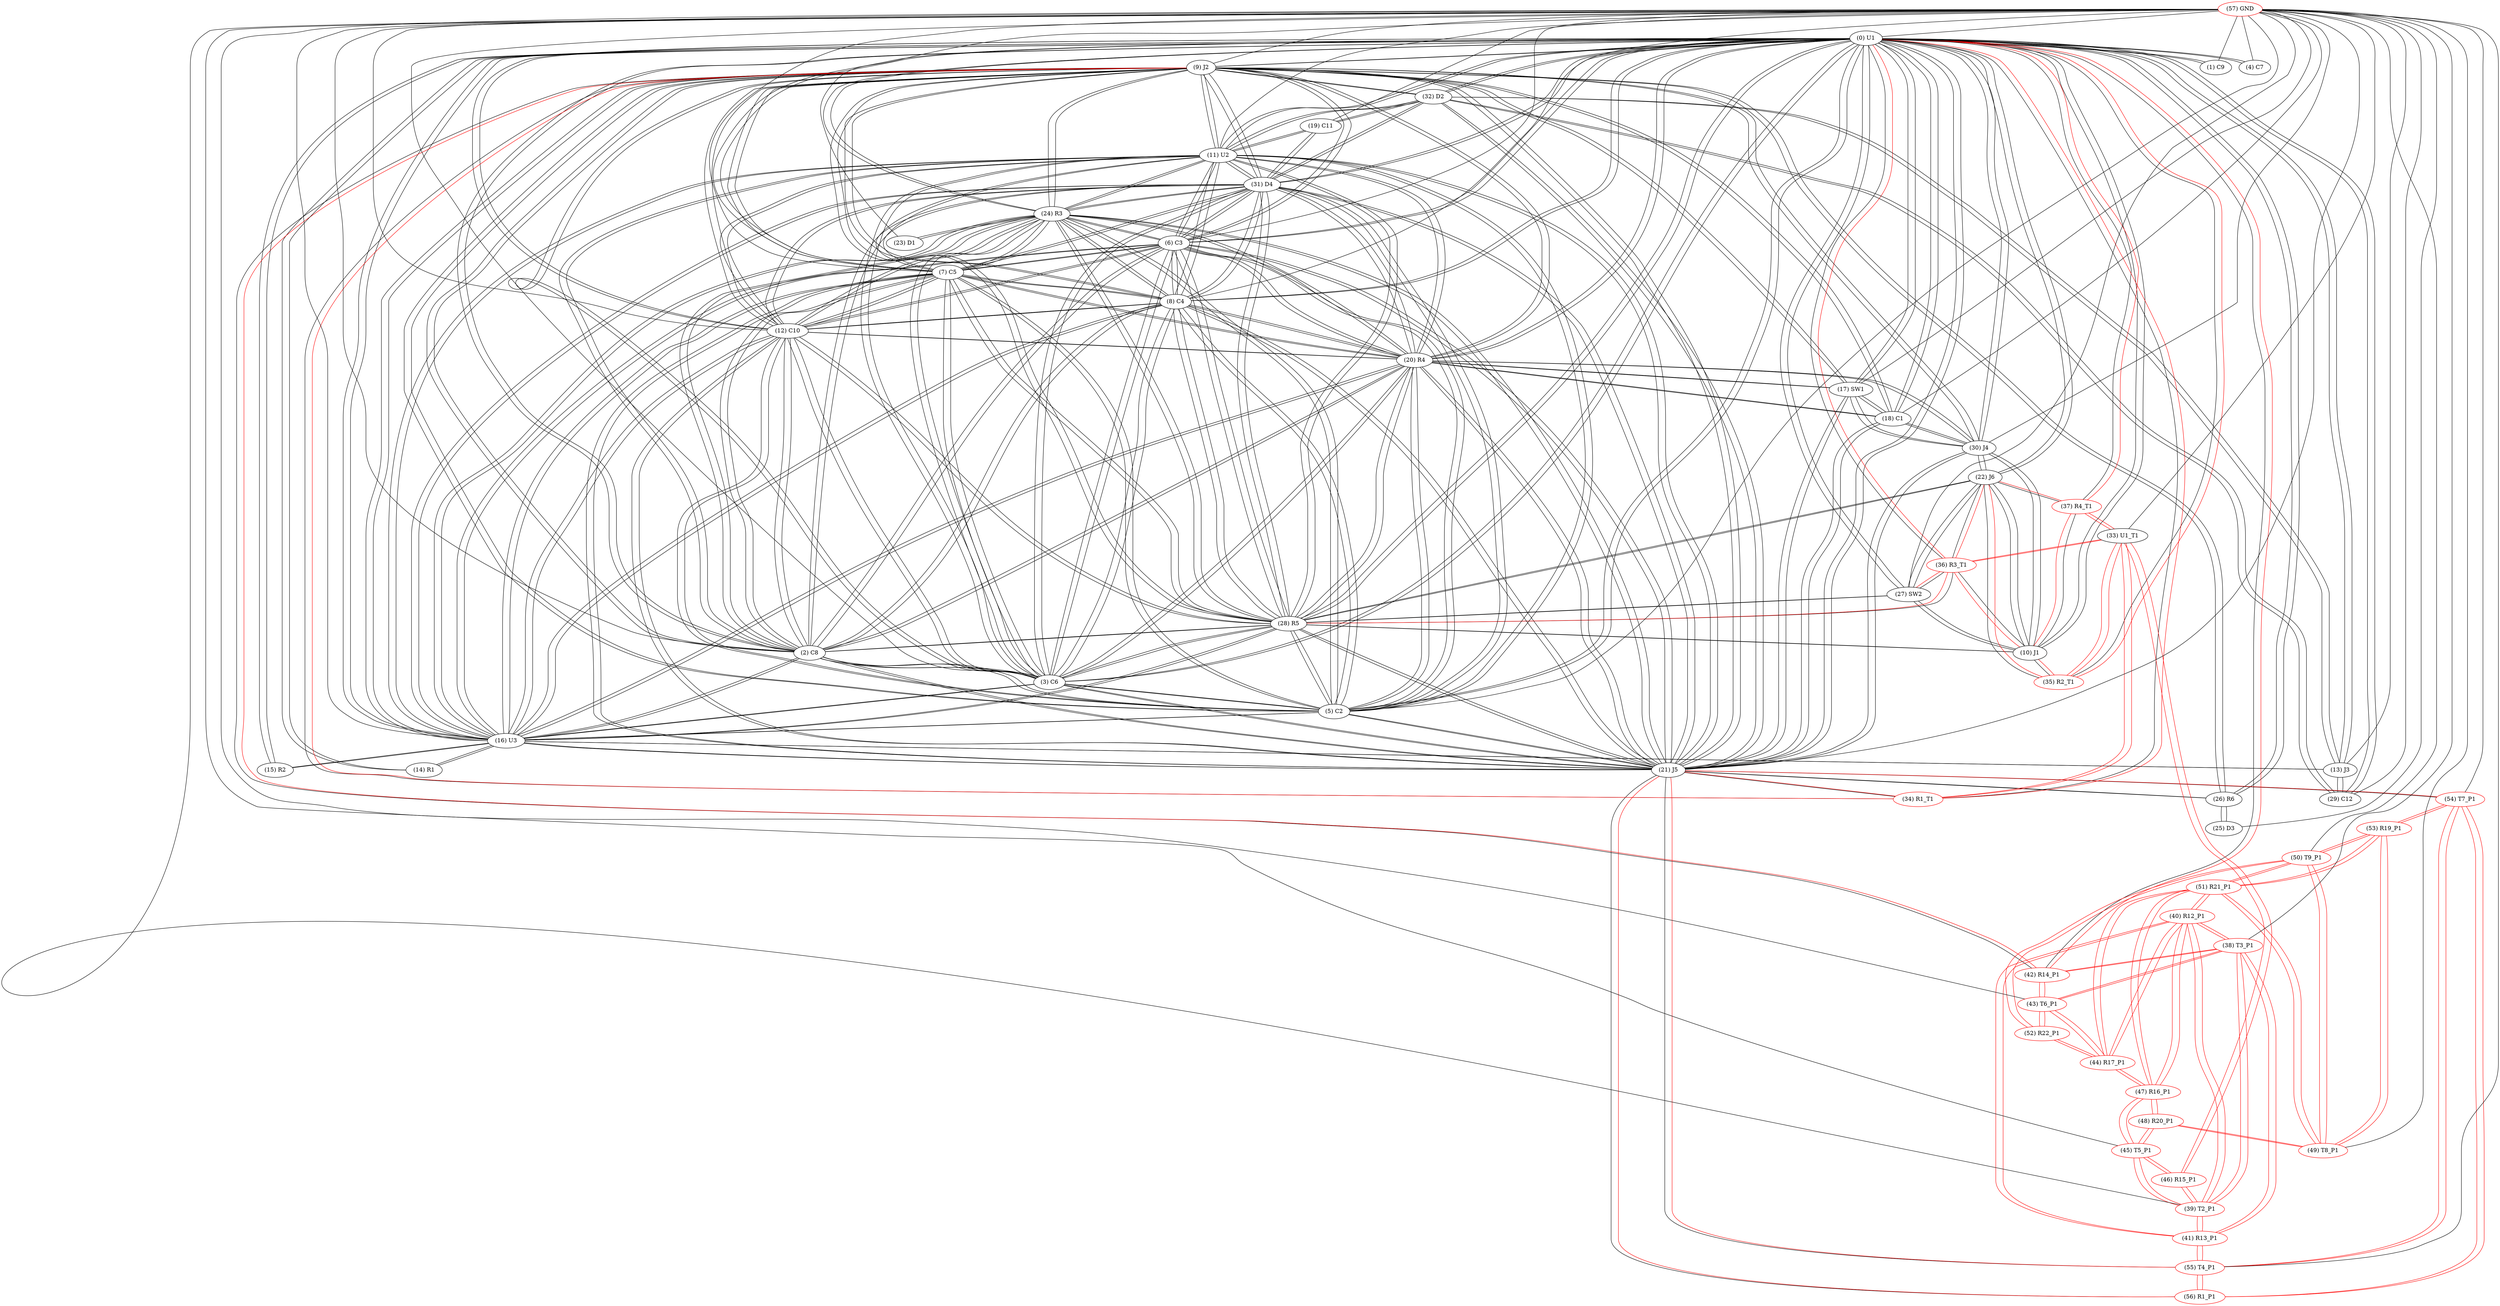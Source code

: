 graph {
	0 [label="(0) U1"]
	9 [label="(9) J2"]
	21 [label="(21) J5"]
	26 [label="(26) R6"]
	10 [label="(10) J1"]
	28 [label="(28) R5"]
	22 [label="(22) J6"]
	27 [label="(27) SW2"]
	36 [label="(36) R3_T1"]
	16 [label="(16) U3"]
	5 [label="(5) C2"]
	3 [label="(3) C6"]
	2 [label="(2) C8"]
	20 [label="(20) R4"]
	12 [label="(12) C10"]
	8 [label="(8) C4"]
	11 [label="(11) U2"]
	7 [label="(7) C5"]
	6 [label="(6) C3"]
	24 [label="(24) R3"]
	31 [label="(31) D4"]
	1 [label="(1) C9"]
	34 [label="(34) R1_T1"]
	42 [label="(42) R14_P1"]
	35 [label="(35) R2_T1"]
	30 [label="(30) J4"]
	37 [label="(37) R4_T1"]
	4 [label="(4) C7"]
	18 [label="(18) C1"]
	17 [label="(17) SW1"]
	13 [label="(13) J3"]
	32 [label="(32) D2"]
	29 [label="(29) C12"]
	15 [label="(15) R2"]
	14 [label="(14) R1"]
	1 [label="(1) C9"]
	0 [label="(0) U1"]
	2 [label="(2) C8"]
	9 [label="(9) J2"]
	0 [label="(0) U1"]
	16 [label="(16) U3"]
	5 [label="(5) C2"]
	3 [label="(3) C6"]
	20 [label="(20) R4"]
	12 [label="(12) C10"]
	8 [label="(8) C4"]
	11 [label="(11) U2"]
	7 [label="(7) C5"]
	6 [label="(6) C3"]
	24 [label="(24) R3"]
	31 [label="(31) D4"]
	21 [label="(21) J5"]
	28 [label="(28) R5"]
	3 [label="(3) C6"]
	9 [label="(9) J2"]
	0 [label="(0) U1"]
	16 [label="(16) U3"]
	5 [label="(5) C2"]
	2 [label="(2) C8"]
	20 [label="(20) R4"]
	12 [label="(12) C10"]
	8 [label="(8) C4"]
	11 [label="(11) U2"]
	7 [label="(7) C5"]
	6 [label="(6) C3"]
	24 [label="(24) R3"]
	31 [label="(31) D4"]
	21 [label="(21) J5"]
	28 [label="(28) R5"]
	4 [label="(4) C7"]
	0 [label="(0) U1"]
	5 [label="(5) C2"]
	9 [label="(9) J2"]
	0 [label="(0) U1"]
	16 [label="(16) U3"]
	3 [label="(3) C6"]
	2 [label="(2) C8"]
	20 [label="(20) R4"]
	12 [label="(12) C10"]
	8 [label="(8) C4"]
	11 [label="(11) U2"]
	7 [label="(7) C5"]
	6 [label="(6) C3"]
	24 [label="(24) R3"]
	31 [label="(31) D4"]
	21 [label="(21) J5"]
	28 [label="(28) R5"]
	6 [label="(6) C3"]
	9 [label="(9) J2"]
	0 [label="(0) U1"]
	16 [label="(16) U3"]
	5 [label="(5) C2"]
	3 [label="(3) C6"]
	2 [label="(2) C8"]
	20 [label="(20) R4"]
	12 [label="(12) C10"]
	8 [label="(8) C4"]
	11 [label="(11) U2"]
	7 [label="(7) C5"]
	24 [label="(24) R3"]
	31 [label="(31) D4"]
	21 [label="(21) J5"]
	28 [label="(28) R5"]
	7 [label="(7) C5"]
	9 [label="(9) J2"]
	0 [label="(0) U1"]
	16 [label="(16) U3"]
	5 [label="(5) C2"]
	3 [label="(3) C6"]
	2 [label="(2) C8"]
	20 [label="(20) R4"]
	12 [label="(12) C10"]
	8 [label="(8) C4"]
	11 [label="(11) U2"]
	6 [label="(6) C3"]
	24 [label="(24) R3"]
	31 [label="(31) D4"]
	21 [label="(21) J5"]
	28 [label="(28) R5"]
	8 [label="(8) C4"]
	9 [label="(9) J2"]
	0 [label="(0) U1"]
	16 [label="(16) U3"]
	5 [label="(5) C2"]
	3 [label="(3) C6"]
	2 [label="(2) C8"]
	20 [label="(20) R4"]
	12 [label="(12) C10"]
	11 [label="(11) U2"]
	7 [label="(7) C5"]
	6 [label="(6) C3"]
	24 [label="(24) R3"]
	31 [label="(31) D4"]
	21 [label="(21) J5"]
	28 [label="(28) R5"]
	9 [label="(9) J2"]
	0 [label="(0) U1"]
	21 [label="(21) J5"]
	26 [label="(26) R6"]
	16 [label="(16) U3"]
	5 [label="(5) C2"]
	3 [label="(3) C6"]
	2 [label="(2) C8"]
	20 [label="(20) R4"]
	12 [label="(12) C10"]
	8 [label="(8) C4"]
	11 [label="(11) U2"]
	7 [label="(7) C5"]
	6 [label="(6) C3"]
	24 [label="(24) R3"]
	31 [label="(31) D4"]
	28 [label="(28) R5"]
	32 [label="(32) D2"]
	34 [label="(34) R1_T1"]
	42 [label="(42) R14_P1"]
	18 [label="(18) C1"]
	30 [label="(30) J4"]
	17 [label="(17) SW1"]
	10 [label="(10) J1"]
	28 [label="(28) R5"]
	0 [label="(0) U1"]
	22 [label="(22) J6"]
	27 [label="(27) SW2"]
	36 [label="(36) R3_T1"]
	35 [label="(35) R2_T1"]
	30 [label="(30) J4"]
	37 [label="(37) R4_T1"]
	11 [label="(11) U2"]
	9 [label="(9) J2"]
	0 [label="(0) U1"]
	16 [label="(16) U3"]
	5 [label="(5) C2"]
	3 [label="(3) C6"]
	2 [label="(2) C8"]
	20 [label="(20) R4"]
	12 [label="(12) C10"]
	8 [label="(8) C4"]
	7 [label="(7) C5"]
	6 [label="(6) C3"]
	24 [label="(24) R3"]
	31 [label="(31) D4"]
	21 [label="(21) J5"]
	28 [label="(28) R5"]
	19 [label="(19) C11"]
	32 [label="(32) D2"]
	12 [label="(12) C10"]
	9 [label="(9) J2"]
	0 [label="(0) U1"]
	16 [label="(16) U3"]
	5 [label="(5) C2"]
	3 [label="(3) C6"]
	2 [label="(2) C8"]
	20 [label="(20) R4"]
	8 [label="(8) C4"]
	11 [label="(11) U2"]
	7 [label="(7) C5"]
	6 [label="(6) C3"]
	24 [label="(24) R3"]
	31 [label="(31) D4"]
	21 [label="(21) J5"]
	28 [label="(28) R5"]
	13 [label="(13) J3"]
	0 [label="(0) U1"]
	32 [label="(32) D2"]
	29 [label="(29) C12"]
	16 [label="(16) U3"]
	14 [label="(14) R1"]
	16 [label="(16) U3"]
	0 [label="(0) U1"]
	15 [label="(15) R2"]
	16 [label="(16) U3"]
	0 [label="(0) U1"]
	16 [label="(16) U3"]
	9 [label="(9) J2"]
	0 [label="(0) U1"]
	5 [label="(5) C2"]
	3 [label="(3) C6"]
	2 [label="(2) C8"]
	20 [label="(20) R4"]
	12 [label="(12) C10"]
	8 [label="(8) C4"]
	11 [label="(11) U2"]
	7 [label="(7) C5"]
	6 [label="(6) C3"]
	24 [label="(24) R3"]
	31 [label="(31) D4"]
	21 [label="(21) J5"]
	28 [label="(28) R5"]
	14 [label="(14) R1"]
	15 [label="(15) R2"]
	13 [label="(13) J3"]
	17 [label="(17) SW1"]
	18 [label="(18) C1"]
	0 [label="(0) U1"]
	30 [label="(30) J4"]
	21 [label="(21) J5"]
	20 [label="(20) R4"]
	9 [label="(9) J2"]
	18 [label="(18) C1"]
	0 [label="(0) U1"]
	30 [label="(30) J4"]
	21 [label="(21) J5"]
	17 [label="(17) SW1"]
	20 [label="(20) R4"]
	9 [label="(9) J2"]
	19 [label="(19) C11"]
	32 [label="(32) D2"]
	31 [label="(31) D4"]
	11 [label="(11) U2"]
	20 [label="(20) R4"]
	9 [label="(9) J2"]
	0 [label="(0) U1"]
	16 [label="(16) U3"]
	5 [label="(5) C2"]
	3 [label="(3) C6"]
	2 [label="(2) C8"]
	12 [label="(12) C10"]
	8 [label="(8) C4"]
	11 [label="(11) U2"]
	7 [label="(7) C5"]
	6 [label="(6) C3"]
	24 [label="(24) R3"]
	31 [label="(31) D4"]
	21 [label="(21) J5"]
	28 [label="(28) R5"]
	18 [label="(18) C1"]
	30 [label="(30) J4"]
	17 [label="(17) SW1"]
	21 [label="(21) J5"]
	9 [label="(9) J2"]
	0 [label="(0) U1"]
	26 [label="(26) R6"]
	16 [label="(16) U3"]
	5 [label="(5) C2"]
	3 [label="(3) C6"]
	2 [label="(2) C8"]
	20 [label="(20) R4"]
	12 [label="(12) C10"]
	8 [label="(8) C4"]
	11 [label="(11) U2"]
	7 [label="(7) C5"]
	6 [label="(6) C3"]
	24 [label="(24) R3"]
	31 [label="(31) D4"]
	28 [label="(28) R5"]
	32 [label="(32) D2"]
	34 [label="(34) R1_T1"]
	18 [label="(18) C1"]
	30 [label="(30) J4"]
	17 [label="(17) SW1"]
	56 [label="(56) R1_P1"]
	55 [label="(55) T4_P1"]
	54 [label="(54) T7_P1"]
	22 [label="(22) J6"]
	10 [label="(10) J1"]
	28 [label="(28) R5"]
	0 [label="(0) U1"]
	27 [label="(27) SW2"]
	36 [label="(36) R3_T1"]
	35 [label="(35) R2_T1"]
	30 [label="(30) J4"]
	37 [label="(37) R4_T1"]
	23 [label="(23) D1"]
	24 [label="(24) R3"]
	24 [label="(24) R3"]
	9 [label="(9) J2"]
	0 [label="(0) U1"]
	16 [label="(16) U3"]
	5 [label="(5) C2"]
	3 [label="(3) C6"]
	2 [label="(2) C8"]
	20 [label="(20) R4"]
	12 [label="(12) C10"]
	8 [label="(8) C4"]
	11 [label="(11) U2"]
	7 [label="(7) C5"]
	6 [label="(6) C3"]
	31 [label="(31) D4"]
	21 [label="(21) J5"]
	28 [label="(28) R5"]
	23 [label="(23) D1"]
	25 [label="(25) D3"]
	26 [label="(26) R6"]
	26 [label="(26) R6"]
	25 [label="(25) D3"]
	9 [label="(9) J2"]
	0 [label="(0) U1"]
	21 [label="(21) J5"]
	27 [label="(27) SW2"]
	10 [label="(10) J1"]
	28 [label="(28) R5"]
	0 [label="(0) U1"]
	22 [label="(22) J6"]
	36 [label="(36) R3_T1"]
	28 [label="(28) R5"]
	10 [label="(10) J1"]
	0 [label="(0) U1"]
	22 [label="(22) J6"]
	27 [label="(27) SW2"]
	36 [label="(36) R3_T1"]
	9 [label="(9) J2"]
	16 [label="(16) U3"]
	5 [label="(5) C2"]
	3 [label="(3) C6"]
	2 [label="(2) C8"]
	20 [label="(20) R4"]
	12 [label="(12) C10"]
	8 [label="(8) C4"]
	11 [label="(11) U2"]
	7 [label="(7) C5"]
	6 [label="(6) C3"]
	24 [label="(24) R3"]
	31 [label="(31) D4"]
	21 [label="(21) J5"]
	29 [label="(29) C12"]
	0 [label="(0) U1"]
	13 [label="(13) J3"]
	32 [label="(32) D2"]
	30 [label="(30) J4"]
	22 [label="(22) J6"]
	10 [label="(10) J1"]
	0 [label="(0) U1"]
	18 [label="(18) C1"]
	21 [label="(21) J5"]
	17 [label="(17) SW1"]
	20 [label="(20) R4"]
	9 [label="(9) J2"]
	31 [label="(31) D4"]
	9 [label="(9) J2"]
	0 [label="(0) U1"]
	16 [label="(16) U3"]
	5 [label="(5) C2"]
	3 [label="(3) C6"]
	2 [label="(2) C8"]
	20 [label="(20) R4"]
	12 [label="(12) C10"]
	8 [label="(8) C4"]
	11 [label="(11) U2"]
	7 [label="(7) C5"]
	6 [label="(6) C3"]
	24 [label="(24) R3"]
	21 [label="(21) J5"]
	28 [label="(28) R5"]
	19 [label="(19) C11"]
	32 [label="(32) D2"]
	32 [label="(32) D2"]
	9 [label="(9) J2"]
	21 [label="(21) J5"]
	0 [label="(0) U1"]
	13 [label="(13) J3"]
	29 [label="(29) C12"]
	19 [label="(19) C11"]
	31 [label="(31) D4"]
	11 [label="(11) U2"]
	33 [label="(33) U1_T1"]
	34 [label="(34) R1_T1"]
	35 [label="(35) R2_T1"]
	36 [label="(36) R3_T1"]
	37 [label="(37) R4_T1"]
	46 [label="(46) R15_P1"]
	34 [label="(34) R1_T1" color=red]
	21 [label="(21) J5"]
	0 [label="(0) U1"]
	9 [label="(9) J2"]
	33 [label="(33) U1_T1"]
	35 [label="(35) R2_T1" color=red]
	0 [label="(0) U1"]
	22 [label="(22) J6"]
	10 [label="(10) J1"]
	33 [label="(33) U1_T1"]
	36 [label="(36) R3_T1" color=red]
	10 [label="(10) J1"]
	28 [label="(28) R5"]
	0 [label="(0) U1"]
	22 [label="(22) J6"]
	27 [label="(27) SW2"]
	33 [label="(33) U1_T1"]
	37 [label="(37) R4_T1" color=red]
	22 [label="(22) J6"]
	0 [label="(0) U1"]
	10 [label="(10) J1"]
	33 [label="(33) U1_T1"]
	38 [label="(38) T3_P1" color=red]
	42 [label="(42) R14_P1"]
	43 [label="(43) T6_P1"]
	41 [label="(41) R13_P1"]
	40 [label="(40) R12_P1"]
	39 [label="(39) T2_P1"]
	39 [label="(39) T2_P1" color=red]
	41 [label="(41) R13_P1"]
	38 [label="(38) T3_P1"]
	40 [label="(40) R12_P1"]
	45 [label="(45) T5_P1"]
	46 [label="(46) R15_P1"]
	40 [label="(40) R12_P1" color=red]
	51 [label="(51) R21_P1"]
	47 [label="(47) R16_P1"]
	44 [label="(44) R17_P1"]
	41 [label="(41) R13_P1"]
	38 [label="(38) T3_P1"]
	39 [label="(39) T2_P1"]
	41 [label="(41) R13_P1" color=red]
	55 [label="(55) T4_P1"]
	38 [label="(38) T3_P1"]
	40 [label="(40) R12_P1"]
	39 [label="(39) T2_P1"]
	42 [label="(42) R14_P1" color=red]
	0 [label="(0) U1"]
	9 [label="(9) J2"]
	38 [label="(38) T3_P1"]
	43 [label="(43) T6_P1"]
	43 [label="(43) T6_P1" color=red]
	42 [label="(42) R14_P1"]
	38 [label="(38) T3_P1"]
	52 [label="(52) R22_P1"]
	44 [label="(44) R17_P1"]
	44 [label="(44) R17_P1" color=red]
	51 [label="(51) R21_P1"]
	47 [label="(47) R16_P1"]
	40 [label="(40) R12_P1"]
	52 [label="(52) R22_P1"]
	43 [label="(43) T6_P1"]
	45 [label="(45) T5_P1" color=red]
	39 [label="(39) T2_P1"]
	46 [label="(46) R15_P1"]
	47 [label="(47) R16_P1"]
	48 [label="(48) R20_P1"]
	46 [label="(46) R15_P1" color=red]
	33 [label="(33) U1_T1"]
	39 [label="(39) T2_P1"]
	45 [label="(45) T5_P1"]
	47 [label="(47) R16_P1" color=red]
	51 [label="(51) R21_P1"]
	40 [label="(40) R12_P1"]
	44 [label="(44) R17_P1"]
	45 [label="(45) T5_P1"]
	48 [label="(48) R20_P1"]
	48 [label="(48) R20_P1" color=red]
	49 [label="(49) T8_P1"]
	47 [label="(47) R16_P1"]
	45 [label="(45) T5_P1"]
	49 [label="(49) T8_P1" color=red]
	50 [label="(50) T9_P1"]
	51 [label="(51) R21_P1"]
	53 [label="(53) R19_P1"]
	48 [label="(48) R20_P1"]
	50 [label="(50) T9_P1" color=red]
	52 [label="(52) R22_P1"]
	51 [label="(51) R21_P1"]
	49 [label="(49) T8_P1"]
	53 [label="(53) R19_P1"]
	51 [label="(51) R21_P1" color=red]
	47 [label="(47) R16_P1"]
	40 [label="(40) R12_P1"]
	44 [label="(44) R17_P1"]
	50 [label="(50) T9_P1"]
	49 [label="(49) T8_P1"]
	53 [label="(53) R19_P1"]
	52 [label="(52) R22_P1" color=red]
	50 [label="(50) T9_P1"]
	43 [label="(43) T6_P1"]
	44 [label="(44) R17_P1"]
	53 [label="(53) R19_P1" color=red]
	50 [label="(50) T9_P1"]
	51 [label="(51) R21_P1"]
	49 [label="(49) T8_P1"]
	54 [label="(54) T7_P1"]
	54 [label="(54) T7_P1" color=red]
	56 [label="(56) R1_P1"]
	55 [label="(55) T4_P1"]
	21 [label="(21) J5"]
	53 [label="(53) R19_P1"]
	55 [label="(55) T4_P1" color=red]
	41 [label="(41) R13_P1"]
	56 [label="(56) R1_P1"]
	54 [label="(54) T7_P1"]
	21 [label="(21) J5"]
	56 [label="(56) R1_P1" color=red]
	55 [label="(55) T4_P1"]
	54 [label="(54) T7_P1"]
	21 [label="(21) J5"]
	57 [label="(57) GND" color=red]
	3 [label="(3) C6"]
	2 [label="(2) C8"]
	1 [label="(1) C9"]
	21 [label="(21) J5"]
	7 [label="(7) C5"]
	0 [label="(0) U1"]
	4 [label="(4) C7"]
	5 [label="(5) C2"]
	6 [label="(6) C3"]
	8 [label="(8) C4"]
	25 [label="(25) D3"]
	29 [label="(29) C12"]
	30 [label="(30) J4"]
	17 [label="(17) SW1"]
	18 [label="(18) C1"]
	19 [label="(19) C11"]
	9 [label="(9) J2"]
	27 [label="(27) SW2"]
	23 [label="(23) D1"]
	13 [label="(13) J3"]
	11 [label="(11) U2"]
	16 [label="(16) U3"]
	12 [label="(12) C10"]
	33 [label="(33) U1_T1"]
	38 [label="(38) T3_P1"]
	55 [label="(55) T4_P1"]
	54 [label="(54) T7_P1"]
	45 [label="(45) T5_P1"]
	50 [label="(50) T9_P1"]
	49 [label="(49) T8_P1"]
	43 [label="(43) T6_P1"]
	39 [label="(39) T2_P1"]
	0 -- 9
	0 -- 21
	0 -- 26
	0 -- 10
	0 -- 28
	0 -- 22
	0 -- 27
	0 -- 36
	0 -- 16
	0 -- 5
	0 -- 3
	0 -- 2
	0 -- 20
	0 -- 12
	0 -- 8
	0 -- 11
	0 -- 7
	0 -- 6
	0 -- 24
	0 -- 31
	0 -- 1
	0 -- 34
	0 -- 42
	0 -- 35
	0 -- 30
	0 -- 37
	0 -- 4
	0 -- 18
	0 -- 17
	0 -- 13
	0 -- 32
	0 -- 29
	0 -- 15
	0 -- 14
	1 -- 0
	2 -- 9
	2 -- 0
	2 -- 16
	2 -- 5
	2 -- 3
	2 -- 20
	2 -- 12
	2 -- 8
	2 -- 11
	2 -- 7
	2 -- 6
	2 -- 24
	2 -- 31
	2 -- 21
	2 -- 28
	3 -- 9
	3 -- 0
	3 -- 16
	3 -- 5
	3 -- 2
	3 -- 20
	3 -- 12
	3 -- 8
	3 -- 11
	3 -- 7
	3 -- 6
	3 -- 24
	3 -- 31
	3 -- 21
	3 -- 28
	4 -- 0
	5 -- 9
	5 -- 0
	5 -- 16
	5 -- 3
	5 -- 2
	5 -- 20
	5 -- 12
	5 -- 8
	5 -- 11
	5 -- 7
	5 -- 6
	5 -- 24
	5 -- 31
	5 -- 21
	5 -- 28
	6 -- 9
	6 -- 0
	6 -- 16
	6 -- 5
	6 -- 3
	6 -- 2
	6 -- 20
	6 -- 12
	6 -- 8
	6 -- 11
	6 -- 7
	6 -- 24
	6 -- 31
	6 -- 21
	6 -- 28
	7 -- 9
	7 -- 0
	7 -- 16
	7 -- 5
	7 -- 3
	7 -- 2
	7 -- 20
	7 -- 12
	7 -- 8
	7 -- 11
	7 -- 6
	7 -- 24
	7 -- 31
	7 -- 21
	7 -- 28
	8 -- 9
	8 -- 0
	8 -- 16
	8 -- 5
	8 -- 3
	8 -- 2
	8 -- 20
	8 -- 12
	8 -- 11
	8 -- 7
	8 -- 6
	8 -- 24
	8 -- 31
	8 -- 21
	8 -- 28
	9 -- 0
	9 -- 21
	9 -- 26
	9 -- 16
	9 -- 5
	9 -- 3
	9 -- 2
	9 -- 20
	9 -- 12
	9 -- 8
	9 -- 11
	9 -- 7
	9 -- 6
	9 -- 24
	9 -- 31
	9 -- 28
	9 -- 32
	9 -- 34
	9 -- 42
	9 -- 18
	9 -- 30
	9 -- 17
	10 -- 28
	10 -- 0
	10 -- 22
	10 -- 27
	10 -- 36
	10 -- 35
	10 -- 30
	10 -- 37
	11 -- 9
	11 -- 0
	11 -- 16
	11 -- 5
	11 -- 3
	11 -- 2
	11 -- 20
	11 -- 12
	11 -- 8
	11 -- 7
	11 -- 6
	11 -- 24
	11 -- 31
	11 -- 21
	11 -- 28
	11 -- 19
	11 -- 32
	12 -- 9
	12 -- 0
	12 -- 16
	12 -- 5
	12 -- 3
	12 -- 2
	12 -- 20
	12 -- 8
	12 -- 11
	12 -- 7
	12 -- 6
	12 -- 24
	12 -- 31
	12 -- 21
	12 -- 28
	13 -- 0
	13 -- 32
	13 -- 29
	13 -- 16
	14 -- 16
	14 -- 0
	15 -- 16
	15 -- 0
	16 -- 9
	16 -- 0
	16 -- 5
	16 -- 3
	16 -- 2
	16 -- 20
	16 -- 12
	16 -- 8
	16 -- 11
	16 -- 7
	16 -- 6
	16 -- 24
	16 -- 31
	16 -- 21
	16 -- 28
	16 -- 14
	16 -- 15
	16 -- 13
	17 -- 18
	17 -- 0
	17 -- 30
	17 -- 21
	17 -- 20
	17 -- 9
	18 -- 0
	18 -- 30
	18 -- 21
	18 -- 17
	18 -- 20
	18 -- 9
	19 -- 32
	19 -- 31
	19 -- 11
	20 -- 9
	20 -- 0
	20 -- 16
	20 -- 5
	20 -- 3
	20 -- 2
	20 -- 12
	20 -- 8
	20 -- 11
	20 -- 7
	20 -- 6
	20 -- 24
	20 -- 31
	20 -- 21
	20 -- 28
	20 -- 18
	20 -- 30
	20 -- 17
	21 -- 9
	21 -- 0
	21 -- 26
	21 -- 16
	21 -- 5
	21 -- 3
	21 -- 2
	21 -- 20
	21 -- 12
	21 -- 8
	21 -- 11
	21 -- 7
	21 -- 6
	21 -- 24
	21 -- 31
	21 -- 28
	21 -- 32
	21 -- 34
	21 -- 18
	21 -- 30
	21 -- 17
	21 -- 56
	21 -- 55
	21 -- 54
	22 -- 10
	22 -- 28
	22 -- 0
	22 -- 27
	22 -- 36
	22 -- 35
	22 -- 30
	22 -- 37
	23 -- 24
	24 -- 9
	24 -- 0
	24 -- 16
	24 -- 5
	24 -- 3
	24 -- 2
	24 -- 20
	24 -- 12
	24 -- 8
	24 -- 11
	24 -- 7
	24 -- 6
	24 -- 31
	24 -- 21
	24 -- 28
	24 -- 23
	25 -- 26
	26 -- 25
	26 -- 9
	26 -- 0
	26 -- 21
	27 -- 10
	27 -- 28
	27 -- 0
	27 -- 22
	27 -- 36
	28 -- 10
	28 -- 0
	28 -- 22
	28 -- 27
	28 -- 36
	28 -- 9
	28 -- 16
	28 -- 5
	28 -- 3
	28 -- 2
	28 -- 20
	28 -- 12
	28 -- 8
	28 -- 11
	28 -- 7
	28 -- 6
	28 -- 24
	28 -- 31
	28 -- 21
	29 -- 0
	29 -- 13
	29 -- 32
	30 -- 22
	30 -- 10
	30 -- 0
	30 -- 18
	30 -- 21
	30 -- 17
	30 -- 20
	30 -- 9
	31 -- 9
	31 -- 0
	31 -- 16
	31 -- 5
	31 -- 3
	31 -- 2
	31 -- 20
	31 -- 12
	31 -- 8
	31 -- 11
	31 -- 7
	31 -- 6
	31 -- 24
	31 -- 21
	31 -- 28
	31 -- 19
	31 -- 32
	32 -- 9
	32 -- 21
	32 -- 0
	32 -- 13
	32 -- 29
	32 -- 19
	32 -- 31
	32 -- 11
	33 -- 34 [color=red]
	33 -- 35 [color=red]
	33 -- 36 [color=red]
	33 -- 37 [color=red]
	33 -- 46 [color=red]
	34 -- 21 [color=red]
	34 -- 0 [color=red]
	34 -- 9 [color=red]
	34 -- 33 [color=red]
	35 -- 0 [color=red]
	35 -- 22 [color=red]
	35 -- 10 [color=red]
	35 -- 33 [color=red]
	36 -- 10 [color=red]
	36 -- 28 [color=red]
	36 -- 0 [color=red]
	36 -- 22 [color=red]
	36 -- 27 [color=red]
	36 -- 33 [color=red]
	37 -- 22 [color=red]
	37 -- 0 [color=red]
	37 -- 10 [color=red]
	37 -- 33 [color=red]
	38 -- 42 [color=red]
	38 -- 43 [color=red]
	38 -- 41 [color=red]
	38 -- 40 [color=red]
	38 -- 39 [color=red]
	39 -- 41 [color=red]
	39 -- 38 [color=red]
	39 -- 40 [color=red]
	39 -- 45 [color=red]
	39 -- 46 [color=red]
	40 -- 51 [color=red]
	40 -- 47 [color=red]
	40 -- 44 [color=red]
	40 -- 41 [color=red]
	40 -- 38 [color=red]
	40 -- 39 [color=red]
	41 -- 55 [color=red]
	41 -- 38 [color=red]
	41 -- 40 [color=red]
	41 -- 39 [color=red]
	42 -- 0 [color=red]
	42 -- 9 [color=red]
	42 -- 38 [color=red]
	42 -- 43 [color=red]
	43 -- 42 [color=red]
	43 -- 38 [color=red]
	43 -- 52 [color=red]
	43 -- 44 [color=red]
	44 -- 51 [color=red]
	44 -- 47 [color=red]
	44 -- 40 [color=red]
	44 -- 52 [color=red]
	44 -- 43 [color=red]
	45 -- 39 [color=red]
	45 -- 46 [color=red]
	45 -- 47 [color=red]
	45 -- 48 [color=red]
	46 -- 33 [color=red]
	46 -- 39 [color=red]
	46 -- 45 [color=red]
	47 -- 51 [color=red]
	47 -- 40 [color=red]
	47 -- 44 [color=red]
	47 -- 45 [color=red]
	47 -- 48 [color=red]
	48 -- 49 [color=red]
	48 -- 47 [color=red]
	48 -- 45 [color=red]
	49 -- 50 [color=red]
	49 -- 51 [color=red]
	49 -- 53 [color=red]
	49 -- 48 [color=red]
	50 -- 52 [color=red]
	50 -- 51 [color=red]
	50 -- 49 [color=red]
	50 -- 53 [color=red]
	51 -- 47 [color=red]
	51 -- 40 [color=red]
	51 -- 44 [color=red]
	51 -- 50 [color=red]
	51 -- 49 [color=red]
	51 -- 53 [color=red]
	52 -- 50 [color=red]
	52 -- 43 [color=red]
	52 -- 44 [color=red]
	53 -- 50 [color=red]
	53 -- 51 [color=red]
	53 -- 49 [color=red]
	53 -- 54 [color=red]
	54 -- 56 [color=red]
	54 -- 55 [color=red]
	54 -- 21 [color=red]
	54 -- 53 [color=red]
	55 -- 41 [color=red]
	55 -- 56 [color=red]
	55 -- 54 [color=red]
	55 -- 21 [color=red]
	56 -- 55 [color=red]
	56 -- 54 [color=red]
	56 -- 21 [color=red]
	57 -- 3
	57 -- 2
	57 -- 1
	57 -- 21
	57 -- 7
	57 -- 0
	57 -- 4
	57 -- 5
	57 -- 6
	57 -- 8
	57 -- 25
	57 -- 29
	57 -- 30
	57 -- 17
	57 -- 18
	57 -- 19
	57 -- 9
	57 -- 27
	57 -- 23
	57 -- 13
	57 -- 11
	57 -- 16
	57 -- 12
	57 -- 33
	57 -- 38
	57 -- 55
	57 -- 54
	57 -- 45
	57 -- 50
	57 -- 49
	57 -- 43
	57 -- 39
}